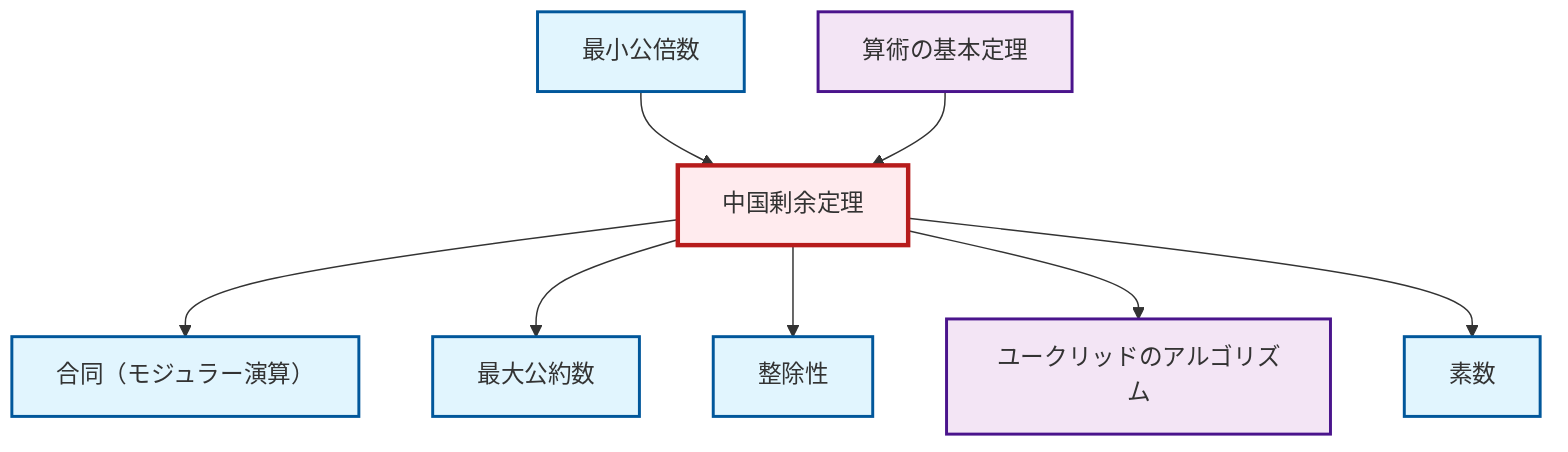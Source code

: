 graph TD
    classDef definition fill:#e1f5fe,stroke:#01579b,stroke-width:2px
    classDef theorem fill:#f3e5f5,stroke:#4a148c,stroke-width:2px
    classDef axiom fill:#fff3e0,stroke:#e65100,stroke-width:2px
    classDef example fill:#e8f5e9,stroke:#1b5e20,stroke-width:2px
    classDef current fill:#ffebee,stroke:#b71c1c,stroke-width:3px
    thm-euclidean-algorithm["ユークリッドのアルゴリズム"]:::theorem
    def-gcd["最大公約数"]:::definition
    def-congruence["合同（モジュラー演算）"]:::definition
    thm-chinese-remainder["中国剰余定理"]:::theorem
    def-lcm["最小公倍数"]:::definition
    thm-fundamental-arithmetic["算術の基本定理"]:::theorem
    def-divisibility["整除性"]:::definition
    def-prime["素数"]:::definition
    thm-chinese-remainder --> def-congruence
    thm-chinese-remainder --> def-gcd
    def-lcm --> thm-chinese-remainder
    thm-fundamental-arithmetic --> thm-chinese-remainder
    thm-chinese-remainder --> def-divisibility
    thm-chinese-remainder --> thm-euclidean-algorithm
    thm-chinese-remainder --> def-prime
    class thm-chinese-remainder current